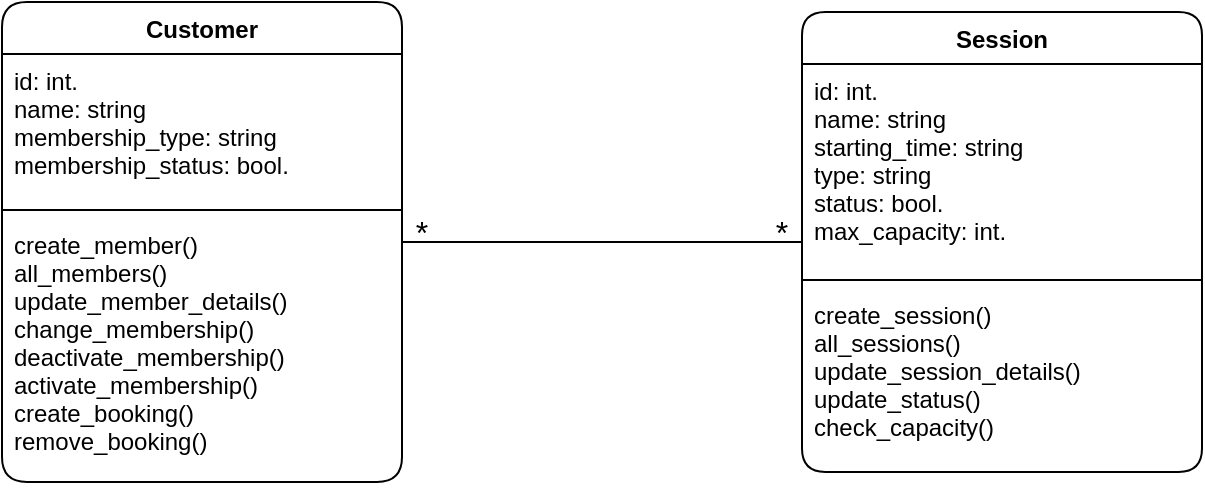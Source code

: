 <mxfile version="12.9.3" type="device"><diagram id="C5RBs43oDa-KdzZeNtuy" name="Page-1"><mxGraphModel dx="631" dy="453" grid="1" gridSize="10" guides="1" tooltips="1" connect="1" arrows="1" fold="1" page="1" pageScale="1" pageWidth="827" pageHeight="1169" math="0" shadow="0"><root><mxCell id="WIyWlLk6GJQsqaUBKTNV-0"/><mxCell id="WIyWlLk6GJQsqaUBKTNV-1" parent="WIyWlLk6GJQsqaUBKTNV-0"/><mxCell id="aRopnTyf794rdzpN3tWX-20" style="edgeStyle=orthogonalEdgeStyle;rounded=1;orthogonalLoop=1;jettySize=auto;html=1;jumpStyle=none;endArrow=none;endFill=0;strokeWidth=1;startArrow=none;startFill=0;" parent="WIyWlLk6GJQsqaUBKTNV-1" source="aRopnTyf794rdzpN3tWX-9" target="aRopnTyf794rdzpN3tWX-5" edge="1"><mxGeometry relative="1" as="geometry"/></mxCell><mxCell id="9Xy0NVVhqWytE899Kald-0" value="*" style="text;html=1;strokeColor=none;fillColor=none;align=center;verticalAlign=middle;whiteSpace=wrap;rounded=0;fontSize=16;" parent="WIyWlLk6GJQsqaUBKTNV-1" vertex="1"><mxGeometry x="310" y="540" width="40" height="20" as="geometry"/></mxCell><mxCell id="9Xy0NVVhqWytE899Kald-1" value="*" style="text;html=1;strokeColor=none;fillColor=none;align=center;verticalAlign=middle;whiteSpace=wrap;rounded=0;fontSize=16;" parent="WIyWlLk6GJQsqaUBKTNV-1" vertex="1"><mxGeometry x="490" y="540" width="40" height="20" as="geometry"/></mxCell><mxCell id="aRopnTyf794rdzpN3tWX-5" value="Customer" style="swimlane;fontStyle=1;align=center;verticalAlign=top;childLayout=stackLayout;horizontal=1;startSize=26;horizontalStack=0;resizeParent=1;resizeParentMax=0;resizeLast=0;collapsible=1;marginBottom=0;rounded=1;glass=0;comic=0;strokeWidth=1;gradientColor=none;swimlaneFillColor=#ffffff;arcSize=16;" parent="WIyWlLk6GJQsqaUBKTNV-1" vertex="1"><mxGeometry x="120" y="435" width="200" height="240" as="geometry"><mxRectangle x="414" y="160" width="90" height="26" as="alternateBounds"/></mxGeometry></mxCell><mxCell id="aRopnTyf794rdzpN3tWX-6" value="id: int.&#10;name: string&#10;membership_type: string&#10;membership_status: bool." style="text;strokeColor=none;fillColor=none;align=left;verticalAlign=top;spacingLeft=4;spacingRight=4;overflow=hidden;rotatable=0;points=[[0,0.5],[1,0.5]];portConstraint=eastwest;spacing=2;" parent="aRopnTyf794rdzpN3tWX-5" vertex="1"><mxGeometry y="26" width="200" height="74" as="geometry"/></mxCell><mxCell id="aRopnTyf794rdzpN3tWX-7" value="" style="line;strokeWidth=1;fillColor=none;align=left;verticalAlign=middle;spacingTop=-1;spacingLeft=3;spacingRight=3;rotatable=0;labelPosition=right;points=[];portConstraint=eastwest;" parent="aRopnTyf794rdzpN3tWX-5" vertex="1"><mxGeometry y="100" width="200" height="8" as="geometry"/></mxCell><mxCell id="aRopnTyf794rdzpN3tWX-8" value="create_member()&#10;all_members()&#10;update_member_details()&#10;change_membership()&#10;deactivate_membership()&#10;activate_membership()&#10;create_booking()&#10;remove_booking()" style="text;strokeColor=none;fillColor=none;align=left;verticalAlign=top;spacingLeft=4;spacingRight=4;overflow=hidden;rotatable=0;points=[[0,0.5],[1,0.5]];portConstraint=eastwest;" parent="aRopnTyf794rdzpN3tWX-5" vertex="1"><mxGeometry y="108" width="200" height="132" as="geometry"/></mxCell><mxCell id="aRopnTyf794rdzpN3tWX-9" value="Session" style="swimlane;fontStyle=1;align=center;verticalAlign=top;childLayout=stackLayout;horizontal=1;startSize=26;horizontalStack=0;resizeParent=1;resizeParentMax=0;resizeLast=0;collapsible=1;marginBottom=0;rounded=1;glass=0;comic=0;strokeWidth=1;gradientColor=none;swimlaneFillColor=#ffffff;" parent="WIyWlLk6GJQsqaUBKTNV-1" vertex="1"><mxGeometry x="520" y="440" width="200" height="230" as="geometry"><mxRectangle x="160" y="100" width="80" height="26" as="alternateBounds"/></mxGeometry></mxCell><mxCell id="aRopnTyf794rdzpN3tWX-10" value="id: int.&#10;name: string&#10;starting_time: string&#10;type: string&#10;status: bool.&#10;max_capacity: int." style="text;strokeColor=none;fillColor=none;align=left;verticalAlign=top;spacingLeft=4;spacingRight=4;overflow=hidden;rotatable=0;points=[[0,0.5],[1,0.5]];portConstraint=eastwest;spacing=2;" parent="aRopnTyf794rdzpN3tWX-9" vertex="1"><mxGeometry y="26" width="200" height="104" as="geometry"/></mxCell><mxCell id="aRopnTyf794rdzpN3tWX-11" value="" style="line;strokeWidth=1;fillColor=none;align=left;verticalAlign=middle;spacingTop=-1;spacingLeft=3;spacingRight=3;rotatable=0;labelPosition=right;points=[];portConstraint=eastwest;" parent="aRopnTyf794rdzpN3tWX-9" vertex="1"><mxGeometry y="130" width="200" height="8" as="geometry"/></mxCell><mxCell id="aRopnTyf794rdzpN3tWX-12" value="create_session()&#10;all_sessions()&#10;update_session_details()&#10;update_status()&#10;check_capacity()" style="text;strokeColor=none;fillColor=none;align=left;verticalAlign=top;spacingLeft=4;spacingRight=4;overflow=hidden;rotatable=0;points=[[0,0.5],[1,0.5]];portConstraint=eastwest;" parent="aRopnTyf794rdzpN3tWX-9" vertex="1"><mxGeometry y="138" width="200" height="92" as="geometry"/></mxCell></root></mxGraphModel></diagram></mxfile>